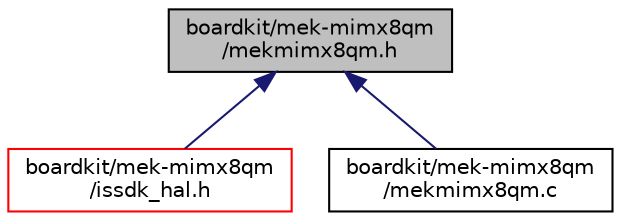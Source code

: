 digraph "boardkit/mek-mimx8qm/mekmimx8qm.h"
{
  edge [fontname="Helvetica",fontsize="10",labelfontname="Helvetica",labelfontsize="10"];
  node [fontname="Helvetica",fontsize="10",shape=record];
  Node6 [label="boardkit/mek-mimx8qm\l/mekmimx8qm.h",height=0.2,width=0.4,color="black", fillcolor="grey75", style="filled", fontcolor="black"];
  Node6 -> Node7 [dir="back",color="midnightblue",fontsize="10",style="solid",fontname="Helvetica"];
  Node7 [label="boardkit/mek-mimx8qm\l/issdk_hal.h",height=0.2,width=0.4,color="red", fillcolor="white", style="filled",URL="$mek-mimx8qm_2issdk__hal_8h.html"];
  Node6 -> Node142 [dir="back",color="midnightblue",fontsize="10",style="solid",fontname="Helvetica"];
  Node142 [label="boardkit/mek-mimx8qm\l/mekmimx8qm.c",height=0.2,width=0.4,color="black", fillcolor="white", style="filled",URL="$mekmimx8qm_8c.html",tooltip="The mekmimx8qm.c file defines wait power mode and clock frequency APIs for mekmimx8qm board..."];
}
